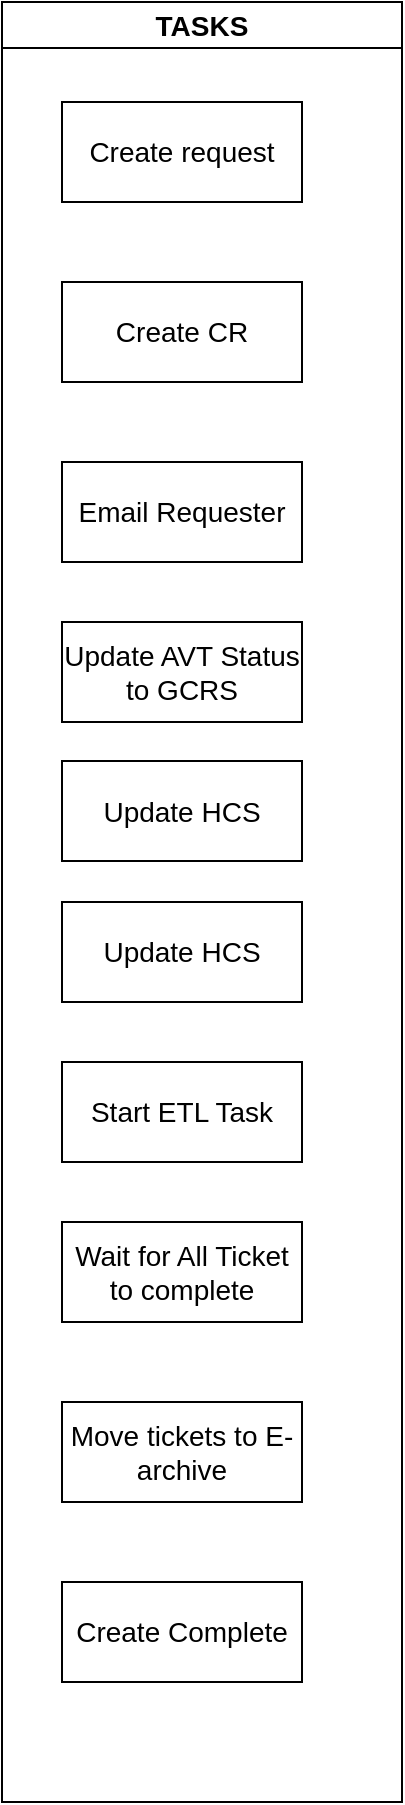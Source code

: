 <mxfile version="20.5.3" type="github"><diagram id="UB9pDGIvdfwUwHkUdy5F" name="Page-1"><mxGraphModel dx="1538" dy="834" grid="1" gridSize="10" guides="1" tooltips="1" connect="1" arrows="1" fold="1" page="1" pageScale="1" pageWidth="827" pageHeight="1169" math="0" shadow="0"><root><mxCell id="0"/><mxCell id="1" parent="0"/><mxCell id="4IiVsaFghJ2BHavchma5-9" value="&lt;font style=&quot;font-size: 14px;&quot;&gt;TASKS&lt;/font&gt;" style="swimlane;whiteSpace=wrap;html=1;" vertex="1" parent="1"><mxGeometry x="310" y="180" width="200" height="900" as="geometry"/></mxCell><mxCell id="4IiVsaFghJ2BHavchma5-1" value="&lt;span style=&quot;font-size: 14px;&quot;&gt;Create request&lt;/span&gt;" style="rounded=0;whiteSpace=wrap;html=1;" vertex="1" parent="4IiVsaFghJ2BHavchma5-9"><mxGeometry x="30" y="50" width="120" height="50" as="geometry"/></mxCell><mxCell id="4IiVsaFghJ2BHavchma5-12" value="&lt;span style=&quot;font-size: 14px;&quot;&gt;Create CR&lt;/span&gt;" style="rounded=0;whiteSpace=wrap;html=1;" vertex="1" parent="4IiVsaFghJ2BHavchma5-9"><mxGeometry x="30" y="140" width="120" height="50" as="geometry"/></mxCell><mxCell id="4IiVsaFghJ2BHavchma5-13" value="&lt;span style=&quot;font-size: 14px;&quot;&gt;Email Requester&lt;/span&gt;" style="rounded=0;whiteSpace=wrap;html=1;" vertex="1" parent="4IiVsaFghJ2BHavchma5-9"><mxGeometry x="30" y="230" width="120" height="50" as="geometry"/></mxCell><mxCell id="4IiVsaFghJ2BHavchma5-14" value="&lt;span style=&quot;font-size: 14px;&quot;&gt;Update AVT Status to GCRS&lt;/span&gt;" style="rounded=0;whiteSpace=wrap;html=1;" vertex="1" parent="4IiVsaFghJ2BHavchma5-9"><mxGeometry x="30" y="310" width="120" height="50" as="geometry"/></mxCell><mxCell id="4IiVsaFghJ2BHavchma5-15" value="&lt;span style=&quot;font-size: 14px;&quot;&gt;Update HCS&lt;/span&gt;" style="rounded=0;whiteSpace=wrap;html=1;" vertex="1" parent="4IiVsaFghJ2BHavchma5-9"><mxGeometry x="30" y="450" width="120" height="50" as="geometry"/></mxCell><mxCell id="4IiVsaFghJ2BHavchma5-16" value="&lt;span style=&quot;font-size: 14px;&quot;&gt;Start ETL Task&lt;/span&gt;" style="rounded=0;whiteSpace=wrap;html=1;" vertex="1" parent="4IiVsaFghJ2BHavchma5-9"><mxGeometry x="30" y="530" width="120" height="50" as="geometry"/></mxCell><mxCell id="4IiVsaFghJ2BHavchma5-17" value="&lt;span style=&quot;font-size: 14px;&quot;&gt;Wait for All Ticket to complete&lt;/span&gt;" style="rounded=0;whiteSpace=wrap;html=1;" vertex="1" parent="4IiVsaFghJ2BHavchma5-9"><mxGeometry x="30" y="610" width="120" height="50" as="geometry"/></mxCell><mxCell id="4IiVsaFghJ2BHavchma5-18" value="&lt;span style=&quot;font-size: 14px;&quot;&gt;Move tickets to E-archive&lt;/span&gt;" style="rounded=0;whiteSpace=wrap;html=1;" vertex="1" parent="4IiVsaFghJ2BHavchma5-9"><mxGeometry x="30" y="700" width="120" height="50" as="geometry"/></mxCell><mxCell id="4IiVsaFghJ2BHavchma5-19" value="&lt;span style=&quot;font-size: 14px;&quot;&gt;Create Complete&lt;/span&gt;" style="rounded=0;whiteSpace=wrap;html=1;" vertex="1" parent="4IiVsaFghJ2BHavchma5-9"><mxGeometry x="30" y="790" width="120" height="50" as="geometry"/></mxCell><mxCell id="4IiVsaFghJ2BHavchma5-20" value="&lt;span style=&quot;font-size: 14px;&quot;&gt;Update HCS&lt;/span&gt;" style="rounded=0;whiteSpace=wrap;html=1;" vertex="1" parent="4IiVsaFghJ2BHavchma5-9"><mxGeometry x="30" y="379.5" width="120" height="50" as="geometry"/></mxCell></root></mxGraphModel></diagram></mxfile>
